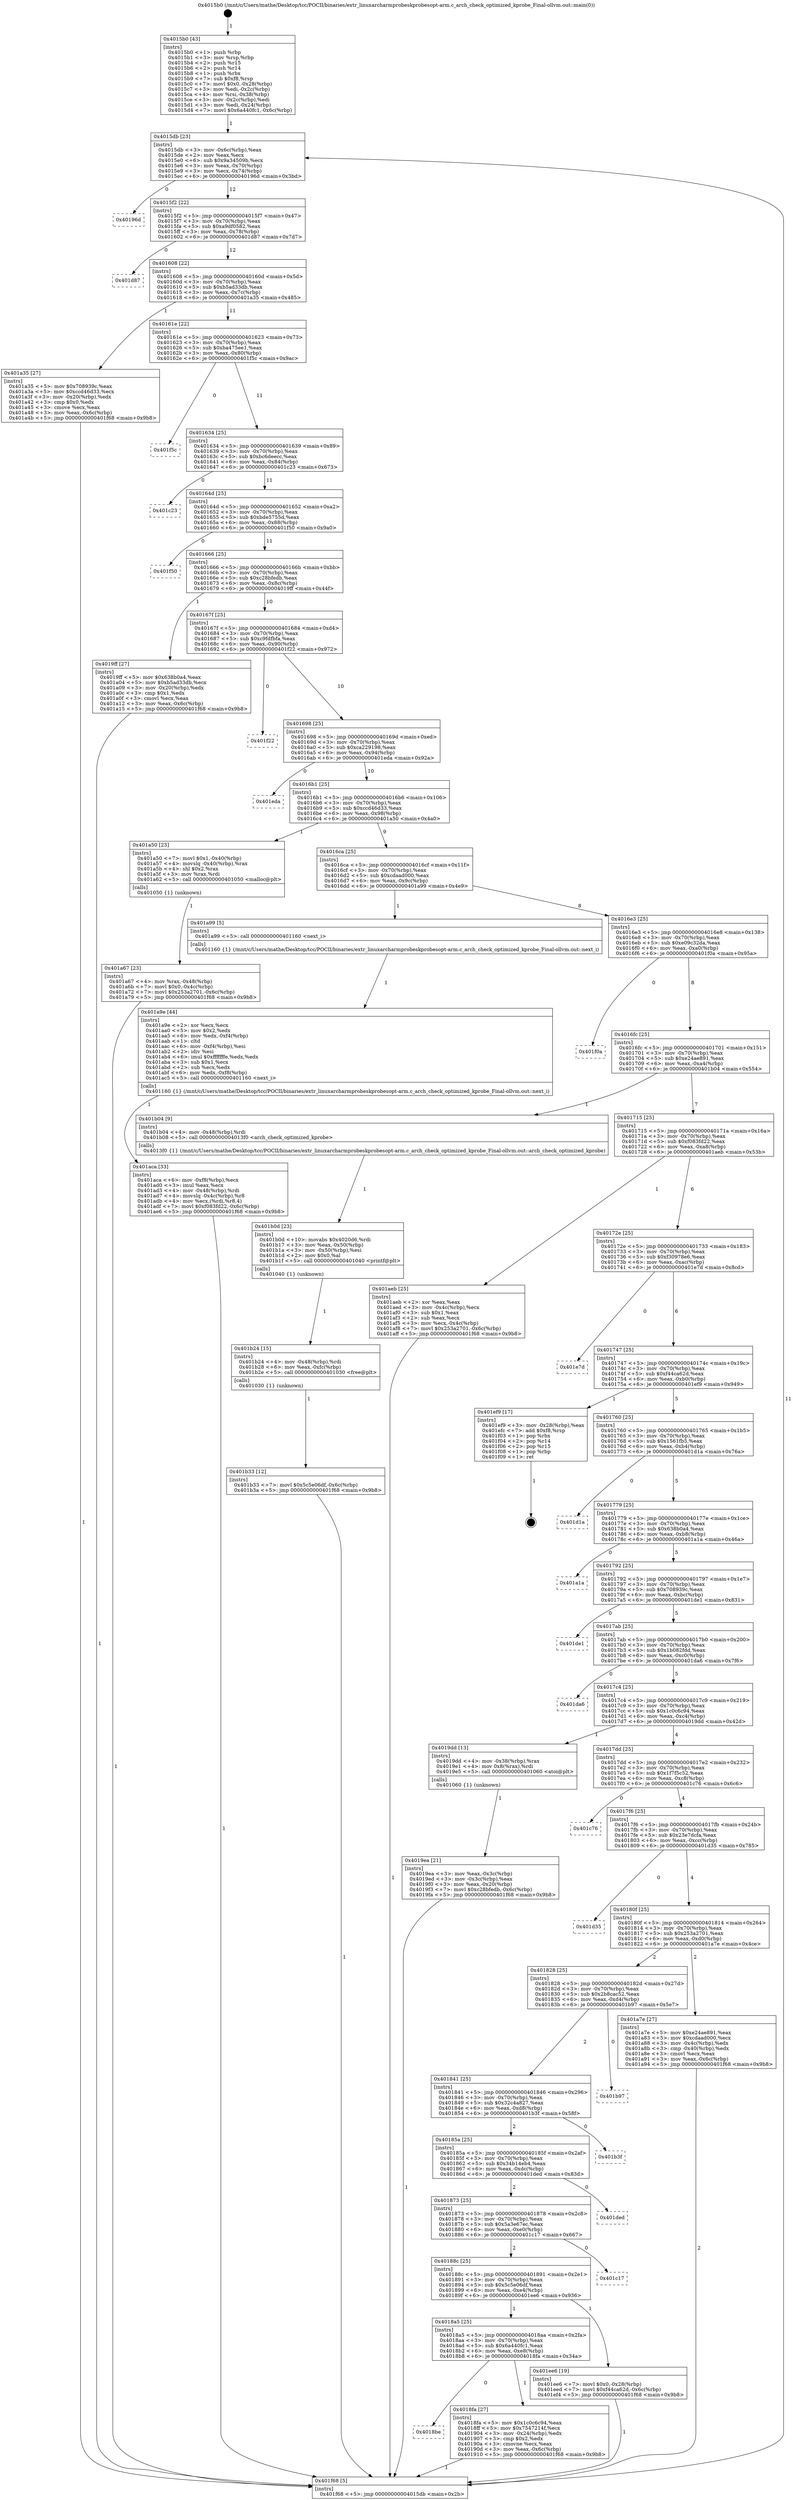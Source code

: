 digraph "0x4015b0" {
  label = "0x4015b0 (/mnt/c/Users/mathe/Desktop/tcc/POCII/binaries/extr_linuxarcharmprobeskprobesopt-arm.c_arch_check_optimized_kprobe_Final-ollvm.out::main(0))"
  labelloc = "t"
  node[shape=record]

  Entry [label="",width=0.3,height=0.3,shape=circle,fillcolor=black,style=filled]
  "0x4015db" [label="{
     0x4015db [23]\l
     | [instrs]\l
     &nbsp;&nbsp;0x4015db \<+3\>: mov -0x6c(%rbp),%eax\l
     &nbsp;&nbsp;0x4015de \<+2\>: mov %eax,%ecx\l
     &nbsp;&nbsp;0x4015e0 \<+6\>: sub $0x9a34509b,%ecx\l
     &nbsp;&nbsp;0x4015e6 \<+3\>: mov %eax,-0x70(%rbp)\l
     &nbsp;&nbsp;0x4015e9 \<+3\>: mov %ecx,-0x74(%rbp)\l
     &nbsp;&nbsp;0x4015ec \<+6\>: je 000000000040196d \<main+0x3bd\>\l
  }"]
  "0x40196d" [label="{
     0x40196d\l
  }", style=dashed]
  "0x4015f2" [label="{
     0x4015f2 [22]\l
     | [instrs]\l
     &nbsp;&nbsp;0x4015f2 \<+5\>: jmp 00000000004015f7 \<main+0x47\>\l
     &nbsp;&nbsp;0x4015f7 \<+3\>: mov -0x70(%rbp),%eax\l
     &nbsp;&nbsp;0x4015fa \<+5\>: sub $0xa9df0582,%eax\l
     &nbsp;&nbsp;0x4015ff \<+3\>: mov %eax,-0x78(%rbp)\l
     &nbsp;&nbsp;0x401602 \<+6\>: je 0000000000401d87 \<main+0x7d7\>\l
  }"]
  Exit [label="",width=0.3,height=0.3,shape=circle,fillcolor=black,style=filled,peripheries=2]
  "0x401d87" [label="{
     0x401d87\l
  }", style=dashed]
  "0x401608" [label="{
     0x401608 [22]\l
     | [instrs]\l
     &nbsp;&nbsp;0x401608 \<+5\>: jmp 000000000040160d \<main+0x5d\>\l
     &nbsp;&nbsp;0x40160d \<+3\>: mov -0x70(%rbp),%eax\l
     &nbsp;&nbsp;0x401610 \<+5\>: sub $0xb5ad33db,%eax\l
     &nbsp;&nbsp;0x401615 \<+3\>: mov %eax,-0x7c(%rbp)\l
     &nbsp;&nbsp;0x401618 \<+6\>: je 0000000000401a35 \<main+0x485\>\l
  }"]
  "0x401b33" [label="{
     0x401b33 [12]\l
     | [instrs]\l
     &nbsp;&nbsp;0x401b33 \<+7\>: movl $0x5c5e06df,-0x6c(%rbp)\l
     &nbsp;&nbsp;0x401b3a \<+5\>: jmp 0000000000401f68 \<main+0x9b8\>\l
  }"]
  "0x401a35" [label="{
     0x401a35 [27]\l
     | [instrs]\l
     &nbsp;&nbsp;0x401a35 \<+5\>: mov $0x708939c,%eax\l
     &nbsp;&nbsp;0x401a3a \<+5\>: mov $0xccd46d33,%ecx\l
     &nbsp;&nbsp;0x401a3f \<+3\>: mov -0x20(%rbp),%edx\l
     &nbsp;&nbsp;0x401a42 \<+3\>: cmp $0x0,%edx\l
     &nbsp;&nbsp;0x401a45 \<+3\>: cmove %ecx,%eax\l
     &nbsp;&nbsp;0x401a48 \<+3\>: mov %eax,-0x6c(%rbp)\l
     &nbsp;&nbsp;0x401a4b \<+5\>: jmp 0000000000401f68 \<main+0x9b8\>\l
  }"]
  "0x40161e" [label="{
     0x40161e [22]\l
     | [instrs]\l
     &nbsp;&nbsp;0x40161e \<+5\>: jmp 0000000000401623 \<main+0x73\>\l
     &nbsp;&nbsp;0x401623 \<+3\>: mov -0x70(%rbp),%eax\l
     &nbsp;&nbsp;0x401626 \<+5\>: sub $0xba475ee1,%eax\l
     &nbsp;&nbsp;0x40162b \<+3\>: mov %eax,-0x80(%rbp)\l
     &nbsp;&nbsp;0x40162e \<+6\>: je 0000000000401f5c \<main+0x9ac\>\l
  }"]
  "0x401b24" [label="{
     0x401b24 [15]\l
     | [instrs]\l
     &nbsp;&nbsp;0x401b24 \<+4\>: mov -0x48(%rbp),%rdi\l
     &nbsp;&nbsp;0x401b28 \<+6\>: mov %eax,-0xfc(%rbp)\l
     &nbsp;&nbsp;0x401b2e \<+5\>: call 0000000000401030 \<free@plt\>\l
     | [calls]\l
     &nbsp;&nbsp;0x401030 \{1\} (unknown)\l
  }"]
  "0x401f5c" [label="{
     0x401f5c\l
  }", style=dashed]
  "0x401634" [label="{
     0x401634 [25]\l
     | [instrs]\l
     &nbsp;&nbsp;0x401634 \<+5\>: jmp 0000000000401639 \<main+0x89\>\l
     &nbsp;&nbsp;0x401639 \<+3\>: mov -0x70(%rbp),%eax\l
     &nbsp;&nbsp;0x40163c \<+5\>: sub $0xbc6deecc,%eax\l
     &nbsp;&nbsp;0x401641 \<+6\>: mov %eax,-0x84(%rbp)\l
     &nbsp;&nbsp;0x401647 \<+6\>: je 0000000000401c23 \<main+0x673\>\l
  }"]
  "0x401b0d" [label="{
     0x401b0d [23]\l
     | [instrs]\l
     &nbsp;&nbsp;0x401b0d \<+10\>: movabs $0x4020d6,%rdi\l
     &nbsp;&nbsp;0x401b17 \<+3\>: mov %eax,-0x50(%rbp)\l
     &nbsp;&nbsp;0x401b1a \<+3\>: mov -0x50(%rbp),%esi\l
     &nbsp;&nbsp;0x401b1d \<+2\>: mov $0x0,%al\l
     &nbsp;&nbsp;0x401b1f \<+5\>: call 0000000000401040 \<printf@plt\>\l
     | [calls]\l
     &nbsp;&nbsp;0x401040 \{1\} (unknown)\l
  }"]
  "0x401c23" [label="{
     0x401c23\l
  }", style=dashed]
  "0x40164d" [label="{
     0x40164d [25]\l
     | [instrs]\l
     &nbsp;&nbsp;0x40164d \<+5\>: jmp 0000000000401652 \<main+0xa2\>\l
     &nbsp;&nbsp;0x401652 \<+3\>: mov -0x70(%rbp),%eax\l
     &nbsp;&nbsp;0x401655 \<+5\>: sub $0xbde5755d,%eax\l
     &nbsp;&nbsp;0x40165a \<+6\>: mov %eax,-0x88(%rbp)\l
     &nbsp;&nbsp;0x401660 \<+6\>: je 0000000000401f50 \<main+0x9a0\>\l
  }"]
  "0x401aca" [label="{
     0x401aca [33]\l
     | [instrs]\l
     &nbsp;&nbsp;0x401aca \<+6\>: mov -0xf8(%rbp),%ecx\l
     &nbsp;&nbsp;0x401ad0 \<+3\>: imul %eax,%ecx\l
     &nbsp;&nbsp;0x401ad3 \<+4\>: mov -0x48(%rbp),%rdi\l
     &nbsp;&nbsp;0x401ad7 \<+4\>: movslq -0x4c(%rbp),%r8\l
     &nbsp;&nbsp;0x401adb \<+4\>: mov %ecx,(%rdi,%r8,4)\l
     &nbsp;&nbsp;0x401adf \<+7\>: movl $0xf083fd22,-0x6c(%rbp)\l
     &nbsp;&nbsp;0x401ae6 \<+5\>: jmp 0000000000401f68 \<main+0x9b8\>\l
  }"]
  "0x401f50" [label="{
     0x401f50\l
  }", style=dashed]
  "0x401666" [label="{
     0x401666 [25]\l
     | [instrs]\l
     &nbsp;&nbsp;0x401666 \<+5\>: jmp 000000000040166b \<main+0xbb\>\l
     &nbsp;&nbsp;0x40166b \<+3\>: mov -0x70(%rbp),%eax\l
     &nbsp;&nbsp;0x40166e \<+5\>: sub $0xc28bfedb,%eax\l
     &nbsp;&nbsp;0x401673 \<+6\>: mov %eax,-0x8c(%rbp)\l
     &nbsp;&nbsp;0x401679 \<+6\>: je 00000000004019ff \<main+0x44f\>\l
  }"]
  "0x401a9e" [label="{
     0x401a9e [44]\l
     | [instrs]\l
     &nbsp;&nbsp;0x401a9e \<+2\>: xor %ecx,%ecx\l
     &nbsp;&nbsp;0x401aa0 \<+5\>: mov $0x2,%edx\l
     &nbsp;&nbsp;0x401aa5 \<+6\>: mov %edx,-0xf4(%rbp)\l
     &nbsp;&nbsp;0x401aab \<+1\>: cltd\l
     &nbsp;&nbsp;0x401aac \<+6\>: mov -0xf4(%rbp),%esi\l
     &nbsp;&nbsp;0x401ab2 \<+2\>: idiv %esi\l
     &nbsp;&nbsp;0x401ab4 \<+6\>: imul $0xfffffffe,%edx,%edx\l
     &nbsp;&nbsp;0x401aba \<+3\>: sub $0x1,%ecx\l
     &nbsp;&nbsp;0x401abd \<+2\>: sub %ecx,%edx\l
     &nbsp;&nbsp;0x401abf \<+6\>: mov %edx,-0xf8(%rbp)\l
     &nbsp;&nbsp;0x401ac5 \<+5\>: call 0000000000401160 \<next_i\>\l
     | [calls]\l
     &nbsp;&nbsp;0x401160 \{1\} (/mnt/c/Users/mathe/Desktop/tcc/POCII/binaries/extr_linuxarcharmprobeskprobesopt-arm.c_arch_check_optimized_kprobe_Final-ollvm.out::next_i)\l
  }"]
  "0x4019ff" [label="{
     0x4019ff [27]\l
     | [instrs]\l
     &nbsp;&nbsp;0x4019ff \<+5\>: mov $0x638b0a4,%eax\l
     &nbsp;&nbsp;0x401a04 \<+5\>: mov $0xb5ad33db,%ecx\l
     &nbsp;&nbsp;0x401a09 \<+3\>: mov -0x20(%rbp),%edx\l
     &nbsp;&nbsp;0x401a0c \<+3\>: cmp $0x1,%edx\l
     &nbsp;&nbsp;0x401a0f \<+3\>: cmovl %ecx,%eax\l
     &nbsp;&nbsp;0x401a12 \<+3\>: mov %eax,-0x6c(%rbp)\l
     &nbsp;&nbsp;0x401a15 \<+5\>: jmp 0000000000401f68 \<main+0x9b8\>\l
  }"]
  "0x40167f" [label="{
     0x40167f [25]\l
     | [instrs]\l
     &nbsp;&nbsp;0x40167f \<+5\>: jmp 0000000000401684 \<main+0xd4\>\l
     &nbsp;&nbsp;0x401684 \<+3\>: mov -0x70(%rbp),%eax\l
     &nbsp;&nbsp;0x401687 \<+5\>: sub $0xc9fdfbfa,%eax\l
     &nbsp;&nbsp;0x40168c \<+6\>: mov %eax,-0x90(%rbp)\l
     &nbsp;&nbsp;0x401692 \<+6\>: je 0000000000401f22 \<main+0x972\>\l
  }"]
  "0x401a67" [label="{
     0x401a67 [23]\l
     | [instrs]\l
     &nbsp;&nbsp;0x401a67 \<+4\>: mov %rax,-0x48(%rbp)\l
     &nbsp;&nbsp;0x401a6b \<+7\>: movl $0x0,-0x4c(%rbp)\l
     &nbsp;&nbsp;0x401a72 \<+7\>: movl $0x253a2701,-0x6c(%rbp)\l
     &nbsp;&nbsp;0x401a79 \<+5\>: jmp 0000000000401f68 \<main+0x9b8\>\l
  }"]
  "0x401f22" [label="{
     0x401f22\l
  }", style=dashed]
  "0x401698" [label="{
     0x401698 [25]\l
     | [instrs]\l
     &nbsp;&nbsp;0x401698 \<+5\>: jmp 000000000040169d \<main+0xed\>\l
     &nbsp;&nbsp;0x40169d \<+3\>: mov -0x70(%rbp),%eax\l
     &nbsp;&nbsp;0x4016a0 \<+5\>: sub $0xca229198,%eax\l
     &nbsp;&nbsp;0x4016a5 \<+6\>: mov %eax,-0x94(%rbp)\l
     &nbsp;&nbsp;0x4016ab \<+6\>: je 0000000000401eda \<main+0x92a\>\l
  }"]
  "0x4019ea" [label="{
     0x4019ea [21]\l
     | [instrs]\l
     &nbsp;&nbsp;0x4019ea \<+3\>: mov %eax,-0x3c(%rbp)\l
     &nbsp;&nbsp;0x4019ed \<+3\>: mov -0x3c(%rbp),%eax\l
     &nbsp;&nbsp;0x4019f0 \<+3\>: mov %eax,-0x20(%rbp)\l
     &nbsp;&nbsp;0x4019f3 \<+7\>: movl $0xc28bfedb,-0x6c(%rbp)\l
     &nbsp;&nbsp;0x4019fa \<+5\>: jmp 0000000000401f68 \<main+0x9b8\>\l
  }"]
  "0x401eda" [label="{
     0x401eda\l
  }", style=dashed]
  "0x4016b1" [label="{
     0x4016b1 [25]\l
     | [instrs]\l
     &nbsp;&nbsp;0x4016b1 \<+5\>: jmp 00000000004016b6 \<main+0x106\>\l
     &nbsp;&nbsp;0x4016b6 \<+3\>: mov -0x70(%rbp),%eax\l
     &nbsp;&nbsp;0x4016b9 \<+5\>: sub $0xccd46d33,%eax\l
     &nbsp;&nbsp;0x4016be \<+6\>: mov %eax,-0x98(%rbp)\l
     &nbsp;&nbsp;0x4016c4 \<+6\>: je 0000000000401a50 \<main+0x4a0\>\l
  }"]
  "0x4015b0" [label="{
     0x4015b0 [43]\l
     | [instrs]\l
     &nbsp;&nbsp;0x4015b0 \<+1\>: push %rbp\l
     &nbsp;&nbsp;0x4015b1 \<+3\>: mov %rsp,%rbp\l
     &nbsp;&nbsp;0x4015b4 \<+2\>: push %r15\l
     &nbsp;&nbsp;0x4015b6 \<+2\>: push %r14\l
     &nbsp;&nbsp;0x4015b8 \<+1\>: push %rbx\l
     &nbsp;&nbsp;0x4015b9 \<+7\>: sub $0xf8,%rsp\l
     &nbsp;&nbsp;0x4015c0 \<+7\>: movl $0x0,-0x28(%rbp)\l
     &nbsp;&nbsp;0x4015c7 \<+3\>: mov %edi,-0x2c(%rbp)\l
     &nbsp;&nbsp;0x4015ca \<+4\>: mov %rsi,-0x38(%rbp)\l
     &nbsp;&nbsp;0x4015ce \<+3\>: mov -0x2c(%rbp),%edi\l
     &nbsp;&nbsp;0x4015d1 \<+3\>: mov %edi,-0x24(%rbp)\l
     &nbsp;&nbsp;0x4015d4 \<+7\>: movl $0x6a440fc1,-0x6c(%rbp)\l
  }"]
  "0x401a50" [label="{
     0x401a50 [23]\l
     | [instrs]\l
     &nbsp;&nbsp;0x401a50 \<+7\>: movl $0x1,-0x40(%rbp)\l
     &nbsp;&nbsp;0x401a57 \<+4\>: movslq -0x40(%rbp),%rax\l
     &nbsp;&nbsp;0x401a5b \<+4\>: shl $0x2,%rax\l
     &nbsp;&nbsp;0x401a5f \<+3\>: mov %rax,%rdi\l
     &nbsp;&nbsp;0x401a62 \<+5\>: call 0000000000401050 \<malloc@plt\>\l
     | [calls]\l
     &nbsp;&nbsp;0x401050 \{1\} (unknown)\l
  }"]
  "0x4016ca" [label="{
     0x4016ca [25]\l
     | [instrs]\l
     &nbsp;&nbsp;0x4016ca \<+5\>: jmp 00000000004016cf \<main+0x11f\>\l
     &nbsp;&nbsp;0x4016cf \<+3\>: mov -0x70(%rbp),%eax\l
     &nbsp;&nbsp;0x4016d2 \<+5\>: sub $0xcdaad000,%eax\l
     &nbsp;&nbsp;0x4016d7 \<+6\>: mov %eax,-0x9c(%rbp)\l
     &nbsp;&nbsp;0x4016dd \<+6\>: je 0000000000401a99 \<main+0x4e9\>\l
  }"]
  "0x401f68" [label="{
     0x401f68 [5]\l
     | [instrs]\l
     &nbsp;&nbsp;0x401f68 \<+5\>: jmp 00000000004015db \<main+0x2b\>\l
  }"]
  "0x401a99" [label="{
     0x401a99 [5]\l
     | [instrs]\l
     &nbsp;&nbsp;0x401a99 \<+5\>: call 0000000000401160 \<next_i\>\l
     | [calls]\l
     &nbsp;&nbsp;0x401160 \{1\} (/mnt/c/Users/mathe/Desktop/tcc/POCII/binaries/extr_linuxarcharmprobeskprobesopt-arm.c_arch_check_optimized_kprobe_Final-ollvm.out::next_i)\l
  }"]
  "0x4016e3" [label="{
     0x4016e3 [25]\l
     | [instrs]\l
     &nbsp;&nbsp;0x4016e3 \<+5\>: jmp 00000000004016e8 \<main+0x138\>\l
     &nbsp;&nbsp;0x4016e8 \<+3\>: mov -0x70(%rbp),%eax\l
     &nbsp;&nbsp;0x4016eb \<+5\>: sub $0xe09c32da,%eax\l
     &nbsp;&nbsp;0x4016f0 \<+6\>: mov %eax,-0xa0(%rbp)\l
     &nbsp;&nbsp;0x4016f6 \<+6\>: je 0000000000401f0a \<main+0x95a\>\l
  }"]
  "0x4018be" [label="{
     0x4018be\l
  }", style=dashed]
  "0x401f0a" [label="{
     0x401f0a\l
  }", style=dashed]
  "0x4016fc" [label="{
     0x4016fc [25]\l
     | [instrs]\l
     &nbsp;&nbsp;0x4016fc \<+5\>: jmp 0000000000401701 \<main+0x151\>\l
     &nbsp;&nbsp;0x401701 \<+3\>: mov -0x70(%rbp),%eax\l
     &nbsp;&nbsp;0x401704 \<+5\>: sub $0xe24ae891,%eax\l
     &nbsp;&nbsp;0x401709 \<+6\>: mov %eax,-0xa4(%rbp)\l
     &nbsp;&nbsp;0x40170f \<+6\>: je 0000000000401b04 \<main+0x554\>\l
  }"]
  "0x4018fa" [label="{
     0x4018fa [27]\l
     | [instrs]\l
     &nbsp;&nbsp;0x4018fa \<+5\>: mov $0x1c0c6c94,%eax\l
     &nbsp;&nbsp;0x4018ff \<+5\>: mov $0x7547214f,%ecx\l
     &nbsp;&nbsp;0x401904 \<+3\>: mov -0x24(%rbp),%edx\l
     &nbsp;&nbsp;0x401907 \<+3\>: cmp $0x2,%edx\l
     &nbsp;&nbsp;0x40190a \<+3\>: cmovne %ecx,%eax\l
     &nbsp;&nbsp;0x40190d \<+3\>: mov %eax,-0x6c(%rbp)\l
     &nbsp;&nbsp;0x401910 \<+5\>: jmp 0000000000401f68 \<main+0x9b8\>\l
  }"]
  "0x401b04" [label="{
     0x401b04 [9]\l
     | [instrs]\l
     &nbsp;&nbsp;0x401b04 \<+4\>: mov -0x48(%rbp),%rdi\l
     &nbsp;&nbsp;0x401b08 \<+5\>: call 00000000004013f0 \<arch_check_optimized_kprobe\>\l
     | [calls]\l
     &nbsp;&nbsp;0x4013f0 \{1\} (/mnt/c/Users/mathe/Desktop/tcc/POCII/binaries/extr_linuxarcharmprobeskprobesopt-arm.c_arch_check_optimized_kprobe_Final-ollvm.out::arch_check_optimized_kprobe)\l
  }"]
  "0x401715" [label="{
     0x401715 [25]\l
     | [instrs]\l
     &nbsp;&nbsp;0x401715 \<+5\>: jmp 000000000040171a \<main+0x16a\>\l
     &nbsp;&nbsp;0x40171a \<+3\>: mov -0x70(%rbp),%eax\l
     &nbsp;&nbsp;0x40171d \<+5\>: sub $0xf083fd22,%eax\l
     &nbsp;&nbsp;0x401722 \<+6\>: mov %eax,-0xa8(%rbp)\l
     &nbsp;&nbsp;0x401728 \<+6\>: je 0000000000401aeb \<main+0x53b\>\l
  }"]
  "0x4018a5" [label="{
     0x4018a5 [25]\l
     | [instrs]\l
     &nbsp;&nbsp;0x4018a5 \<+5\>: jmp 00000000004018aa \<main+0x2fa\>\l
     &nbsp;&nbsp;0x4018aa \<+3\>: mov -0x70(%rbp),%eax\l
     &nbsp;&nbsp;0x4018ad \<+5\>: sub $0x6a440fc1,%eax\l
     &nbsp;&nbsp;0x4018b2 \<+6\>: mov %eax,-0xe8(%rbp)\l
     &nbsp;&nbsp;0x4018b8 \<+6\>: je 00000000004018fa \<main+0x34a\>\l
  }"]
  "0x401aeb" [label="{
     0x401aeb [25]\l
     | [instrs]\l
     &nbsp;&nbsp;0x401aeb \<+2\>: xor %eax,%eax\l
     &nbsp;&nbsp;0x401aed \<+3\>: mov -0x4c(%rbp),%ecx\l
     &nbsp;&nbsp;0x401af0 \<+3\>: sub $0x1,%eax\l
     &nbsp;&nbsp;0x401af3 \<+2\>: sub %eax,%ecx\l
     &nbsp;&nbsp;0x401af5 \<+3\>: mov %ecx,-0x4c(%rbp)\l
     &nbsp;&nbsp;0x401af8 \<+7\>: movl $0x253a2701,-0x6c(%rbp)\l
     &nbsp;&nbsp;0x401aff \<+5\>: jmp 0000000000401f68 \<main+0x9b8\>\l
  }"]
  "0x40172e" [label="{
     0x40172e [25]\l
     | [instrs]\l
     &nbsp;&nbsp;0x40172e \<+5\>: jmp 0000000000401733 \<main+0x183\>\l
     &nbsp;&nbsp;0x401733 \<+3\>: mov -0x70(%rbp),%eax\l
     &nbsp;&nbsp;0x401736 \<+5\>: sub $0xf30978e6,%eax\l
     &nbsp;&nbsp;0x40173b \<+6\>: mov %eax,-0xac(%rbp)\l
     &nbsp;&nbsp;0x401741 \<+6\>: je 0000000000401e7d \<main+0x8cd\>\l
  }"]
  "0x401ee6" [label="{
     0x401ee6 [19]\l
     | [instrs]\l
     &nbsp;&nbsp;0x401ee6 \<+7\>: movl $0x0,-0x28(%rbp)\l
     &nbsp;&nbsp;0x401eed \<+7\>: movl $0xf44ca62d,-0x6c(%rbp)\l
     &nbsp;&nbsp;0x401ef4 \<+5\>: jmp 0000000000401f68 \<main+0x9b8\>\l
  }"]
  "0x401e7d" [label="{
     0x401e7d\l
  }", style=dashed]
  "0x401747" [label="{
     0x401747 [25]\l
     | [instrs]\l
     &nbsp;&nbsp;0x401747 \<+5\>: jmp 000000000040174c \<main+0x19c\>\l
     &nbsp;&nbsp;0x40174c \<+3\>: mov -0x70(%rbp),%eax\l
     &nbsp;&nbsp;0x40174f \<+5\>: sub $0xf44ca62d,%eax\l
     &nbsp;&nbsp;0x401754 \<+6\>: mov %eax,-0xb0(%rbp)\l
     &nbsp;&nbsp;0x40175a \<+6\>: je 0000000000401ef9 \<main+0x949\>\l
  }"]
  "0x40188c" [label="{
     0x40188c [25]\l
     | [instrs]\l
     &nbsp;&nbsp;0x40188c \<+5\>: jmp 0000000000401891 \<main+0x2e1\>\l
     &nbsp;&nbsp;0x401891 \<+3\>: mov -0x70(%rbp),%eax\l
     &nbsp;&nbsp;0x401894 \<+5\>: sub $0x5c5e06df,%eax\l
     &nbsp;&nbsp;0x401899 \<+6\>: mov %eax,-0xe4(%rbp)\l
     &nbsp;&nbsp;0x40189f \<+6\>: je 0000000000401ee6 \<main+0x936\>\l
  }"]
  "0x401ef9" [label="{
     0x401ef9 [17]\l
     | [instrs]\l
     &nbsp;&nbsp;0x401ef9 \<+3\>: mov -0x28(%rbp),%eax\l
     &nbsp;&nbsp;0x401efc \<+7\>: add $0xf8,%rsp\l
     &nbsp;&nbsp;0x401f03 \<+1\>: pop %rbx\l
     &nbsp;&nbsp;0x401f04 \<+2\>: pop %r14\l
     &nbsp;&nbsp;0x401f06 \<+2\>: pop %r15\l
     &nbsp;&nbsp;0x401f08 \<+1\>: pop %rbp\l
     &nbsp;&nbsp;0x401f09 \<+1\>: ret\l
  }"]
  "0x401760" [label="{
     0x401760 [25]\l
     | [instrs]\l
     &nbsp;&nbsp;0x401760 \<+5\>: jmp 0000000000401765 \<main+0x1b5\>\l
     &nbsp;&nbsp;0x401765 \<+3\>: mov -0x70(%rbp),%eax\l
     &nbsp;&nbsp;0x401768 \<+5\>: sub $0x1561fb5,%eax\l
     &nbsp;&nbsp;0x40176d \<+6\>: mov %eax,-0xb4(%rbp)\l
     &nbsp;&nbsp;0x401773 \<+6\>: je 0000000000401d1a \<main+0x76a\>\l
  }"]
  "0x401c17" [label="{
     0x401c17\l
  }", style=dashed]
  "0x401d1a" [label="{
     0x401d1a\l
  }", style=dashed]
  "0x401779" [label="{
     0x401779 [25]\l
     | [instrs]\l
     &nbsp;&nbsp;0x401779 \<+5\>: jmp 000000000040177e \<main+0x1ce\>\l
     &nbsp;&nbsp;0x40177e \<+3\>: mov -0x70(%rbp),%eax\l
     &nbsp;&nbsp;0x401781 \<+5\>: sub $0x638b0a4,%eax\l
     &nbsp;&nbsp;0x401786 \<+6\>: mov %eax,-0xb8(%rbp)\l
     &nbsp;&nbsp;0x40178c \<+6\>: je 0000000000401a1a \<main+0x46a\>\l
  }"]
  "0x401873" [label="{
     0x401873 [25]\l
     | [instrs]\l
     &nbsp;&nbsp;0x401873 \<+5\>: jmp 0000000000401878 \<main+0x2c8\>\l
     &nbsp;&nbsp;0x401878 \<+3\>: mov -0x70(%rbp),%eax\l
     &nbsp;&nbsp;0x40187b \<+5\>: sub $0x5a3e67ec,%eax\l
     &nbsp;&nbsp;0x401880 \<+6\>: mov %eax,-0xe0(%rbp)\l
     &nbsp;&nbsp;0x401886 \<+6\>: je 0000000000401c17 \<main+0x667\>\l
  }"]
  "0x401a1a" [label="{
     0x401a1a\l
  }", style=dashed]
  "0x401792" [label="{
     0x401792 [25]\l
     | [instrs]\l
     &nbsp;&nbsp;0x401792 \<+5\>: jmp 0000000000401797 \<main+0x1e7\>\l
     &nbsp;&nbsp;0x401797 \<+3\>: mov -0x70(%rbp),%eax\l
     &nbsp;&nbsp;0x40179a \<+5\>: sub $0x708939c,%eax\l
     &nbsp;&nbsp;0x40179f \<+6\>: mov %eax,-0xbc(%rbp)\l
     &nbsp;&nbsp;0x4017a5 \<+6\>: je 0000000000401de1 \<main+0x831\>\l
  }"]
  "0x401ded" [label="{
     0x401ded\l
  }", style=dashed]
  "0x401de1" [label="{
     0x401de1\l
  }", style=dashed]
  "0x4017ab" [label="{
     0x4017ab [25]\l
     | [instrs]\l
     &nbsp;&nbsp;0x4017ab \<+5\>: jmp 00000000004017b0 \<main+0x200\>\l
     &nbsp;&nbsp;0x4017b0 \<+3\>: mov -0x70(%rbp),%eax\l
     &nbsp;&nbsp;0x4017b3 \<+5\>: sub $0x1b082fdd,%eax\l
     &nbsp;&nbsp;0x4017b8 \<+6\>: mov %eax,-0xc0(%rbp)\l
     &nbsp;&nbsp;0x4017be \<+6\>: je 0000000000401da6 \<main+0x7f6\>\l
  }"]
  "0x40185a" [label="{
     0x40185a [25]\l
     | [instrs]\l
     &nbsp;&nbsp;0x40185a \<+5\>: jmp 000000000040185f \<main+0x2af\>\l
     &nbsp;&nbsp;0x40185f \<+3\>: mov -0x70(%rbp),%eax\l
     &nbsp;&nbsp;0x401862 \<+5\>: sub $0x34b14eb4,%eax\l
     &nbsp;&nbsp;0x401867 \<+6\>: mov %eax,-0xdc(%rbp)\l
     &nbsp;&nbsp;0x40186d \<+6\>: je 0000000000401ded \<main+0x83d\>\l
  }"]
  "0x401da6" [label="{
     0x401da6\l
  }", style=dashed]
  "0x4017c4" [label="{
     0x4017c4 [25]\l
     | [instrs]\l
     &nbsp;&nbsp;0x4017c4 \<+5\>: jmp 00000000004017c9 \<main+0x219\>\l
     &nbsp;&nbsp;0x4017c9 \<+3\>: mov -0x70(%rbp),%eax\l
     &nbsp;&nbsp;0x4017cc \<+5\>: sub $0x1c0c6c94,%eax\l
     &nbsp;&nbsp;0x4017d1 \<+6\>: mov %eax,-0xc4(%rbp)\l
     &nbsp;&nbsp;0x4017d7 \<+6\>: je 00000000004019dd \<main+0x42d\>\l
  }"]
  "0x401b3f" [label="{
     0x401b3f\l
  }", style=dashed]
  "0x4019dd" [label="{
     0x4019dd [13]\l
     | [instrs]\l
     &nbsp;&nbsp;0x4019dd \<+4\>: mov -0x38(%rbp),%rax\l
     &nbsp;&nbsp;0x4019e1 \<+4\>: mov 0x8(%rax),%rdi\l
     &nbsp;&nbsp;0x4019e5 \<+5\>: call 0000000000401060 \<atoi@plt\>\l
     | [calls]\l
     &nbsp;&nbsp;0x401060 \{1\} (unknown)\l
  }"]
  "0x4017dd" [label="{
     0x4017dd [25]\l
     | [instrs]\l
     &nbsp;&nbsp;0x4017dd \<+5\>: jmp 00000000004017e2 \<main+0x232\>\l
     &nbsp;&nbsp;0x4017e2 \<+3\>: mov -0x70(%rbp),%eax\l
     &nbsp;&nbsp;0x4017e5 \<+5\>: sub $0x1f7f5c52,%eax\l
     &nbsp;&nbsp;0x4017ea \<+6\>: mov %eax,-0xc8(%rbp)\l
     &nbsp;&nbsp;0x4017f0 \<+6\>: je 0000000000401c76 \<main+0x6c6\>\l
  }"]
  "0x401841" [label="{
     0x401841 [25]\l
     | [instrs]\l
     &nbsp;&nbsp;0x401841 \<+5\>: jmp 0000000000401846 \<main+0x296\>\l
     &nbsp;&nbsp;0x401846 \<+3\>: mov -0x70(%rbp),%eax\l
     &nbsp;&nbsp;0x401849 \<+5\>: sub $0x32c4a827,%eax\l
     &nbsp;&nbsp;0x40184e \<+6\>: mov %eax,-0xd8(%rbp)\l
     &nbsp;&nbsp;0x401854 \<+6\>: je 0000000000401b3f \<main+0x58f\>\l
  }"]
  "0x401c76" [label="{
     0x401c76\l
  }", style=dashed]
  "0x4017f6" [label="{
     0x4017f6 [25]\l
     | [instrs]\l
     &nbsp;&nbsp;0x4017f6 \<+5\>: jmp 00000000004017fb \<main+0x24b\>\l
     &nbsp;&nbsp;0x4017fb \<+3\>: mov -0x70(%rbp),%eax\l
     &nbsp;&nbsp;0x4017fe \<+5\>: sub $0x23e7dcfa,%eax\l
     &nbsp;&nbsp;0x401803 \<+6\>: mov %eax,-0xcc(%rbp)\l
     &nbsp;&nbsp;0x401809 \<+6\>: je 0000000000401d35 \<main+0x785\>\l
  }"]
  "0x401b97" [label="{
     0x401b97\l
  }", style=dashed]
  "0x401d35" [label="{
     0x401d35\l
  }", style=dashed]
  "0x40180f" [label="{
     0x40180f [25]\l
     | [instrs]\l
     &nbsp;&nbsp;0x40180f \<+5\>: jmp 0000000000401814 \<main+0x264\>\l
     &nbsp;&nbsp;0x401814 \<+3\>: mov -0x70(%rbp),%eax\l
     &nbsp;&nbsp;0x401817 \<+5\>: sub $0x253a2701,%eax\l
     &nbsp;&nbsp;0x40181c \<+6\>: mov %eax,-0xd0(%rbp)\l
     &nbsp;&nbsp;0x401822 \<+6\>: je 0000000000401a7e \<main+0x4ce\>\l
  }"]
  "0x401828" [label="{
     0x401828 [25]\l
     | [instrs]\l
     &nbsp;&nbsp;0x401828 \<+5\>: jmp 000000000040182d \<main+0x27d\>\l
     &nbsp;&nbsp;0x40182d \<+3\>: mov -0x70(%rbp),%eax\l
     &nbsp;&nbsp;0x401830 \<+5\>: sub $0x2b8cac52,%eax\l
     &nbsp;&nbsp;0x401835 \<+6\>: mov %eax,-0xd4(%rbp)\l
     &nbsp;&nbsp;0x40183b \<+6\>: je 0000000000401b97 \<main+0x5e7\>\l
  }"]
  "0x401a7e" [label="{
     0x401a7e [27]\l
     | [instrs]\l
     &nbsp;&nbsp;0x401a7e \<+5\>: mov $0xe24ae891,%eax\l
     &nbsp;&nbsp;0x401a83 \<+5\>: mov $0xcdaad000,%ecx\l
     &nbsp;&nbsp;0x401a88 \<+3\>: mov -0x4c(%rbp),%edx\l
     &nbsp;&nbsp;0x401a8b \<+3\>: cmp -0x40(%rbp),%edx\l
     &nbsp;&nbsp;0x401a8e \<+3\>: cmovl %ecx,%eax\l
     &nbsp;&nbsp;0x401a91 \<+3\>: mov %eax,-0x6c(%rbp)\l
     &nbsp;&nbsp;0x401a94 \<+5\>: jmp 0000000000401f68 \<main+0x9b8\>\l
  }"]
  Entry -> "0x4015b0" [label=" 1"]
  "0x4015db" -> "0x40196d" [label=" 0"]
  "0x4015db" -> "0x4015f2" [label=" 12"]
  "0x401ef9" -> Exit [label=" 1"]
  "0x4015f2" -> "0x401d87" [label=" 0"]
  "0x4015f2" -> "0x401608" [label=" 12"]
  "0x401ee6" -> "0x401f68" [label=" 1"]
  "0x401608" -> "0x401a35" [label=" 1"]
  "0x401608" -> "0x40161e" [label=" 11"]
  "0x401b33" -> "0x401f68" [label=" 1"]
  "0x40161e" -> "0x401f5c" [label=" 0"]
  "0x40161e" -> "0x401634" [label=" 11"]
  "0x401b24" -> "0x401b33" [label=" 1"]
  "0x401634" -> "0x401c23" [label=" 0"]
  "0x401634" -> "0x40164d" [label=" 11"]
  "0x401b0d" -> "0x401b24" [label=" 1"]
  "0x40164d" -> "0x401f50" [label=" 0"]
  "0x40164d" -> "0x401666" [label=" 11"]
  "0x401b04" -> "0x401b0d" [label=" 1"]
  "0x401666" -> "0x4019ff" [label=" 1"]
  "0x401666" -> "0x40167f" [label=" 10"]
  "0x401aeb" -> "0x401f68" [label=" 1"]
  "0x40167f" -> "0x401f22" [label=" 0"]
  "0x40167f" -> "0x401698" [label=" 10"]
  "0x401aca" -> "0x401f68" [label=" 1"]
  "0x401698" -> "0x401eda" [label=" 0"]
  "0x401698" -> "0x4016b1" [label=" 10"]
  "0x401a9e" -> "0x401aca" [label=" 1"]
  "0x4016b1" -> "0x401a50" [label=" 1"]
  "0x4016b1" -> "0x4016ca" [label=" 9"]
  "0x401a99" -> "0x401a9e" [label=" 1"]
  "0x4016ca" -> "0x401a99" [label=" 1"]
  "0x4016ca" -> "0x4016e3" [label=" 8"]
  "0x401a7e" -> "0x401f68" [label=" 2"]
  "0x4016e3" -> "0x401f0a" [label=" 0"]
  "0x4016e3" -> "0x4016fc" [label=" 8"]
  "0x401a67" -> "0x401f68" [label=" 1"]
  "0x4016fc" -> "0x401b04" [label=" 1"]
  "0x4016fc" -> "0x401715" [label=" 7"]
  "0x401a50" -> "0x401a67" [label=" 1"]
  "0x401715" -> "0x401aeb" [label=" 1"]
  "0x401715" -> "0x40172e" [label=" 6"]
  "0x4019ff" -> "0x401f68" [label=" 1"]
  "0x40172e" -> "0x401e7d" [label=" 0"]
  "0x40172e" -> "0x401747" [label=" 6"]
  "0x4019ea" -> "0x401f68" [label=" 1"]
  "0x401747" -> "0x401ef9" [label=" 1"]
  "0x401747" -> "0x401760" [label=" 5"]
  "0x401f68" -> "0x4015db" [label=" 11"]
  "0x401760" -> "0x401d1a" [label=" 0"]
  "0x401760" -> "0x401779" [label=" 5"]
  "0x4015b0" -> "0x4015db" [label=" 1"]
  "0x401779" -> "0x401a1a" [label=" 0"]
  "0x401779" -> "0x401792" [label=" 5"]
  "0x4018a5" -> "0x4018be" [label=" 0"]
  "0x401792" -> "0x401de1" [label=" 0"]
  "0x401792" -> "0x4017ab" [label=" 5"]
  "0x4018a5" -> "0x4018fa" [label=" 1"]
  "0x4017ab" -> "0x401da6" [label=" 0"]
  "0x4017ab" -> "0x4017c4" [label=" 5"]
  "0x40188c" -> "0x4018a5" [label=" 1"]
  "0x4017c4" -> "0x4019dd" [label=" 1"]
  "0x4017c4" -> "0x4017dd" [label=" 4"]
  "0x40188c" -> "0x401ee6" [label=" 1"]
  "0x4017dd" -> "0x401c76" [label=" 0"]
  "0x4017dd" -> "0x4017f6" [label=" 4"]
  "0x401873" -> "0x40188c" [label=" 2"]
  "0x4017f6" -> "0x401d35" [label=" 0"]
  "0x4017f6" -> "0x40180f" [label=" 4"]
  "0x401873" -> "0x401c17" [label=" 0"]
  "0x40180f" -> "0x401a7e" [label=" 2"]
  "0x40180f" -> "0x401828" [label=" 2"]
  "0x4018fa" -> "0x401f68" [label=" 1"]
  "0x401828" -> "0x401b97" [label=" 0"]
  "0x401828" -> "0x401841" [label=" 2"]
  "0x4019dd" -> "0x4019ea" [label=" 1"]
  "0x401841" -> "0x401b3f" [label=" 0"]
  "0x401841" -> "0x40185a" [label=" 2"]
  "0x401a35" -> "0x401f68" [label=" 1"]
  "0x40185a" -> "0x401ded" [label=" 0"]
  "0x40185a" -> "0x401873" [label=" 2"]
}
